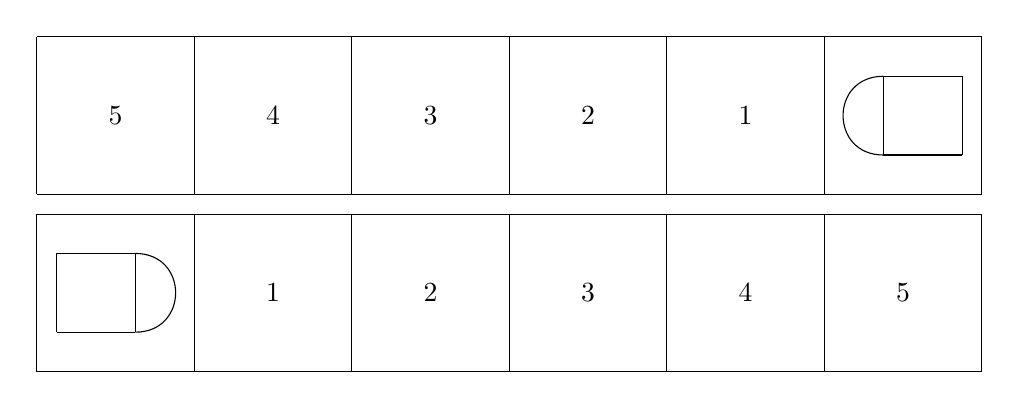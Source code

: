 \begin{tikzpicture}
	\begin{pgfonlayer}{nodelayer}
		\node [style=none] (0) at (2.5, 0) {};
		\node [style=none] (1) at (4.5, 0) {};
		\node [style=none] (2) at (4.5, 2) {};
		\node [style=none] (3) at (2.5, 2) {};
		\node [style=none] (4) at (6.5, 2) {};
		\node [style=none] (5) at (6.5, 0) {};
		\node [style=none] (6) at (8.5, 0) {};
		\node [style=none] (7) at (8.5, 2) {};
		\node [style=none] (8) at (10.5, 2) {};
		\node [style=none] (9) at (10.5, 0) {};
		\node [style=none] (10) at (12.5, 0) {};
		\node [style=none] (11) at (12.5, 2) {};
		\node [style=none] (12) at (3.5, 1) {1};
		\node [style=none] (13) at (5.5, 1) {2};
		\node [style=none] (14) at (7.5, 1) {3};
		\node [style=none] (15) at (9.5, 1) {4};
		\node [style=none] (16) at (11.5, 1) {5};
		\node [style=none] (17) at (0.5, 2) {};
		\node [style=none] (18) at (0.5, 0) {};
		\node [style=none] (19) at (0.75, 1.5) {};
		\node [style=none] (20) at (0.75, 0.5) {};
		\node [style=none] (21) at (1.75, 0.5) {};
		\node [style=none] (22) at (1.75, 1.5) {};
		\node [style=none] (23) at (2.25, 1) {};
		\node [style=none] (24) at (10.5, 2.25) {};
		\node [style=none] (25) at (8.5, 2.25) {};
		\node [style=none] (26) at (8.5, 4.25) {};
		\node [style=none] (27) at (10.5, 4.25) {};
		\node [style=none] (28) at (6.5, 4.25) {};
		\node [style=none] (29) at (6.5, 2.25) {};
		\node [style=none] (30) at (4.5, 2.25) {};
		\node [style=none] (31) at (4.5, 4.25) {};
		\node [style=none] (32) at (2.5, 4.25) {};
		\node [style=none] (33) at (2.5, 2.25) {};
		\node [style=none] (34) at (0.5, 2.25) {};
		\node [style=none] (35) at (0.5, 4.25) {};
		\node [style=none] (36) at (9.5, 3.25) {1};
		\node [style=none] (37) at (7.5, 3.25) {2};
		\node [style=none] (38) at (5.5, 3.25) {3};
		\node [style=none] (39) at (3.5, 3.25) {4};
		\node [style=none] (40) at (1.5, 3.25) {5};
		\node [style=none] (41) at (12.5, 4.25) {};
		\node [style=none] (42) at (12.5, 2.25) {};
		\node [style=none] (43) at (12.25, 3.75) {};
		\node [style=none] (44) at (12.25, 2.75) {};
		\node [style=none] (45) at (11.25, 2.75) {};
		\node [style=none] (46) at (11.25, 3.75) {};
		\node [style=none] (47) at (10.75, 3.25) {};
	\end{pgfonlayer}
	\begin{pgfonlayer}{edgelayer}
		\draw (3.center) to (0.center);
		\draw (1.center) to (2.center);
		\draw (5.center) to (4.center);
		\draw (6.center) to (7.center);
		\draw (9.center) to (8.center);
		\draw (10.center) to (11.center);
		\draw (17.center) to (18.center);
		\draw (18.center) to (10.center);
		\draw (11.center) to (17.center);
		\draw (21.center) to (22.center);
		\draw (22.center) to (19.center);
		\draw (19.center) to (20.center);
		\draw (20.center) to (21.center);
		\draw [bend right=90, looseness=1.75] (21.center) to (22.center);
		\draw (27.center) to (24.center);
		\draw (25.center) to (26.center);
		\draw (29.center) to (28.center);
		\draw (30.center) to (31.center);
		\draw (33.center) to (32.center);
		\draw (34.center) to (35.center);
		\draw (41.center) to (42.center);
		\draw (42.center) to (34.center);
		\draw (35.center) to (41.center);
		\draw (45.center) to (46.center);
		\draw (46.center) to (43.center);
		\draw (43.center) to (44.center);
		\draw (44.center) to (45.center);
		\draw [bend left=90, looseness=1.75] (45.center) to (46.center);
	\end{pgfonlayer}
\end{tikzpicture}
